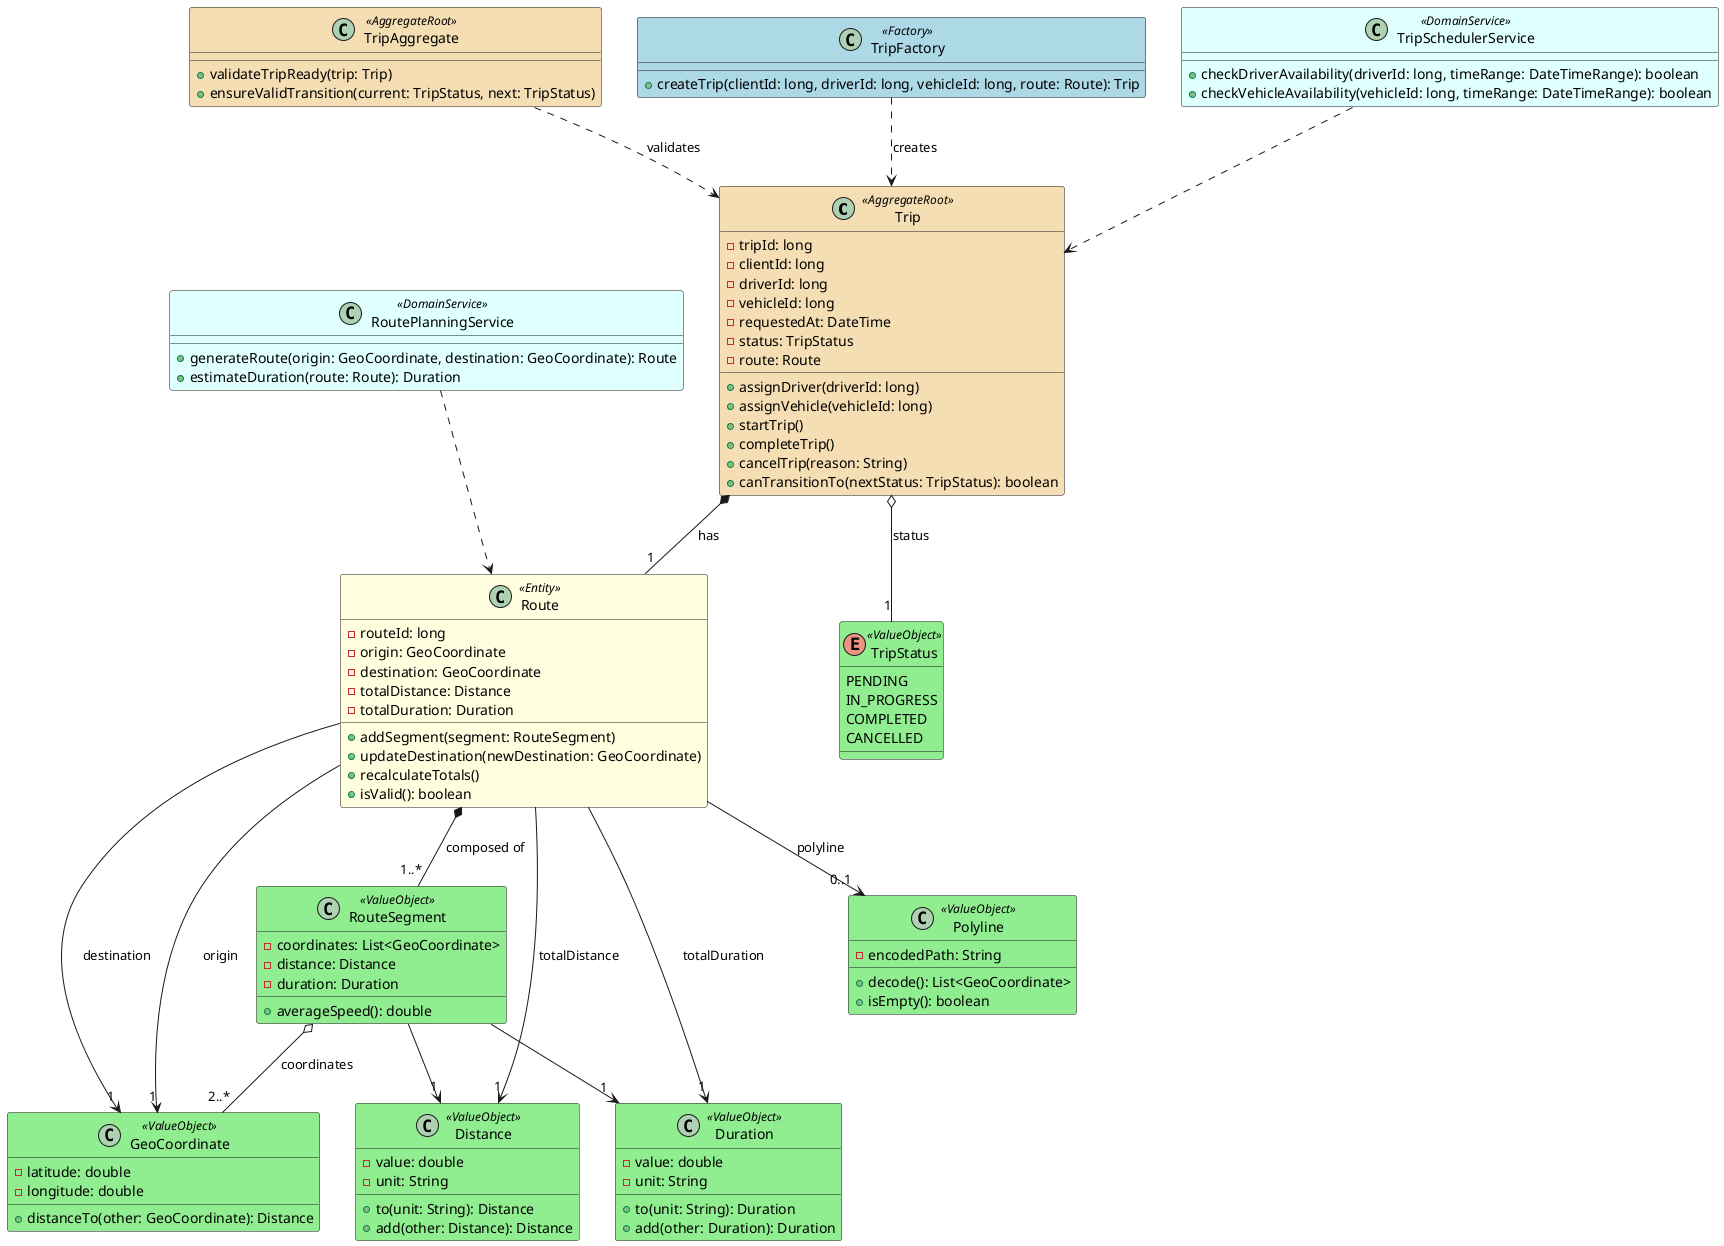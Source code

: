 @startuml Trip-Management-Domain-Layer-Class-Diagram
' ========================
' Stereotypes colors
' ========================
skinparam class {
    BackgroundColor<<Entity>> LightYellow
    BackgroundColor<<AggregateRoot>> Wheat
    BackgroundColor<<ValueObject>> LightGreen
    BackgroundColor<<Factory>> LightBlue
    BackgroundColor<<DomainService>> LightCyan
}

' ========================
' Entities and Aggregate
' ========================
class Trip <<AggregateRoot>> {
  - tripId: long
  - clientId: long
  - driverId: long
  - vehicleId: long
  - requestedAt: DateTime
  - status: TripStatus
  - route: Route

  + assignDriver(driverId: long)
  + assignVehicle(vehicleId: long)
  + startTrip()
  + completeTrip()
  + cancelTrip(reason: String)
  + canTransitionTo(nextStatus: TripStatus): boolean
}

class TripAggregate <<AggregateRoot>> {
  + validateTripReady(trip: Trip)
  + ensureValidTransition(current: TripStatus, next: TripStatus)
}

class Route <<Entity>> {
  - routeId: long
  - origin: GeoCoordinate
  - destination: GeoCoordinate
  - totalDistance: Distance
  - totalDuration: Duration

  + addSegment(segment: RouteSegment)
  + updateDestination(newDestination: GeoCoordinate)
  + recalculateTotals()
  + isValid(): boolean
}

' ========================
' Value Objects
' ========================
class GeoCoordinate <<ValueObject>> {
  - latitude: double
  - longitude: double

  + distanceTo(other: GeoCoordinate): Distance
}

class Polyline <<ValueObject>> {
  - encodedPath: String

  + decode(): List<GeoCoordinate>
  + isEmpty(): boolean
}

class RouteSegment <<ValueObject>> {
  - coordinates: List<GeoCoordinate>
  - distance: Distance
  - duration: Duration

  + averageSpeed(): double
}

class Distance <<ValueObject>> {
  - value: double
  - unit: String

  + to(unit: String): Distance
  + add(other: Distance): Distance
}

class Duration <<ValueObject>> {
  - value: double
  - unit: String

  + to(unit: String): Duration
  + add(other: Duration): Duration
}

enum TripStatus <<ValueObject>> {
  PENDING
  IN_PROGRESS
  COMPLETED
  CANCELLED
}

' ========================
' Factory
' ========================
class TripFactory <<Factory>> {
  + createTrip(clientId: long, driverId: long, vehicleId: long, route: Route): Trip
}

' ========================
' Domain Services
' ========================
class RoutePlanningService <<DomainService>> {
  + generateRoute(origin: GeoCoordinate, destination: GeoCoordinate): Route
  + estimateDuration(route: Route): Duration
}

class TripSchedulerService <<DomainService>> {
  + checkDriverAvailability(driverId: long, timeRange: DateTimeRange): boolean
  + checkVehicleAvailability(vehicleId: long, timeRange: DateTimeRange): boolean
}

' ========================
' Main Relationships
' ========================
Trip *-- "1" Route : has
Trip o-- "1" TripStatus : status

Route *-- "1..*" RouteSegment : composed of
Route --> "1" GeoCoordinate : origin
Route --> "1" GeoCoordinate : destination
Route --> "0..1" Polyline : polyline
Route --> "1" Distance : totalDistance
Route --> "1" Duration : totalDuration

RouteSegment o-- "2..*" GeoCoordinate : coordinates
RouteSegment --> "1" Distance
RouteSegment --> "1" Duration

TripFactory ..> Trip : creates
TripAggregate ..> Trip : validates
RoutePlanningService ..> Route
TripSchedulerService ..> Trip
@enduml
